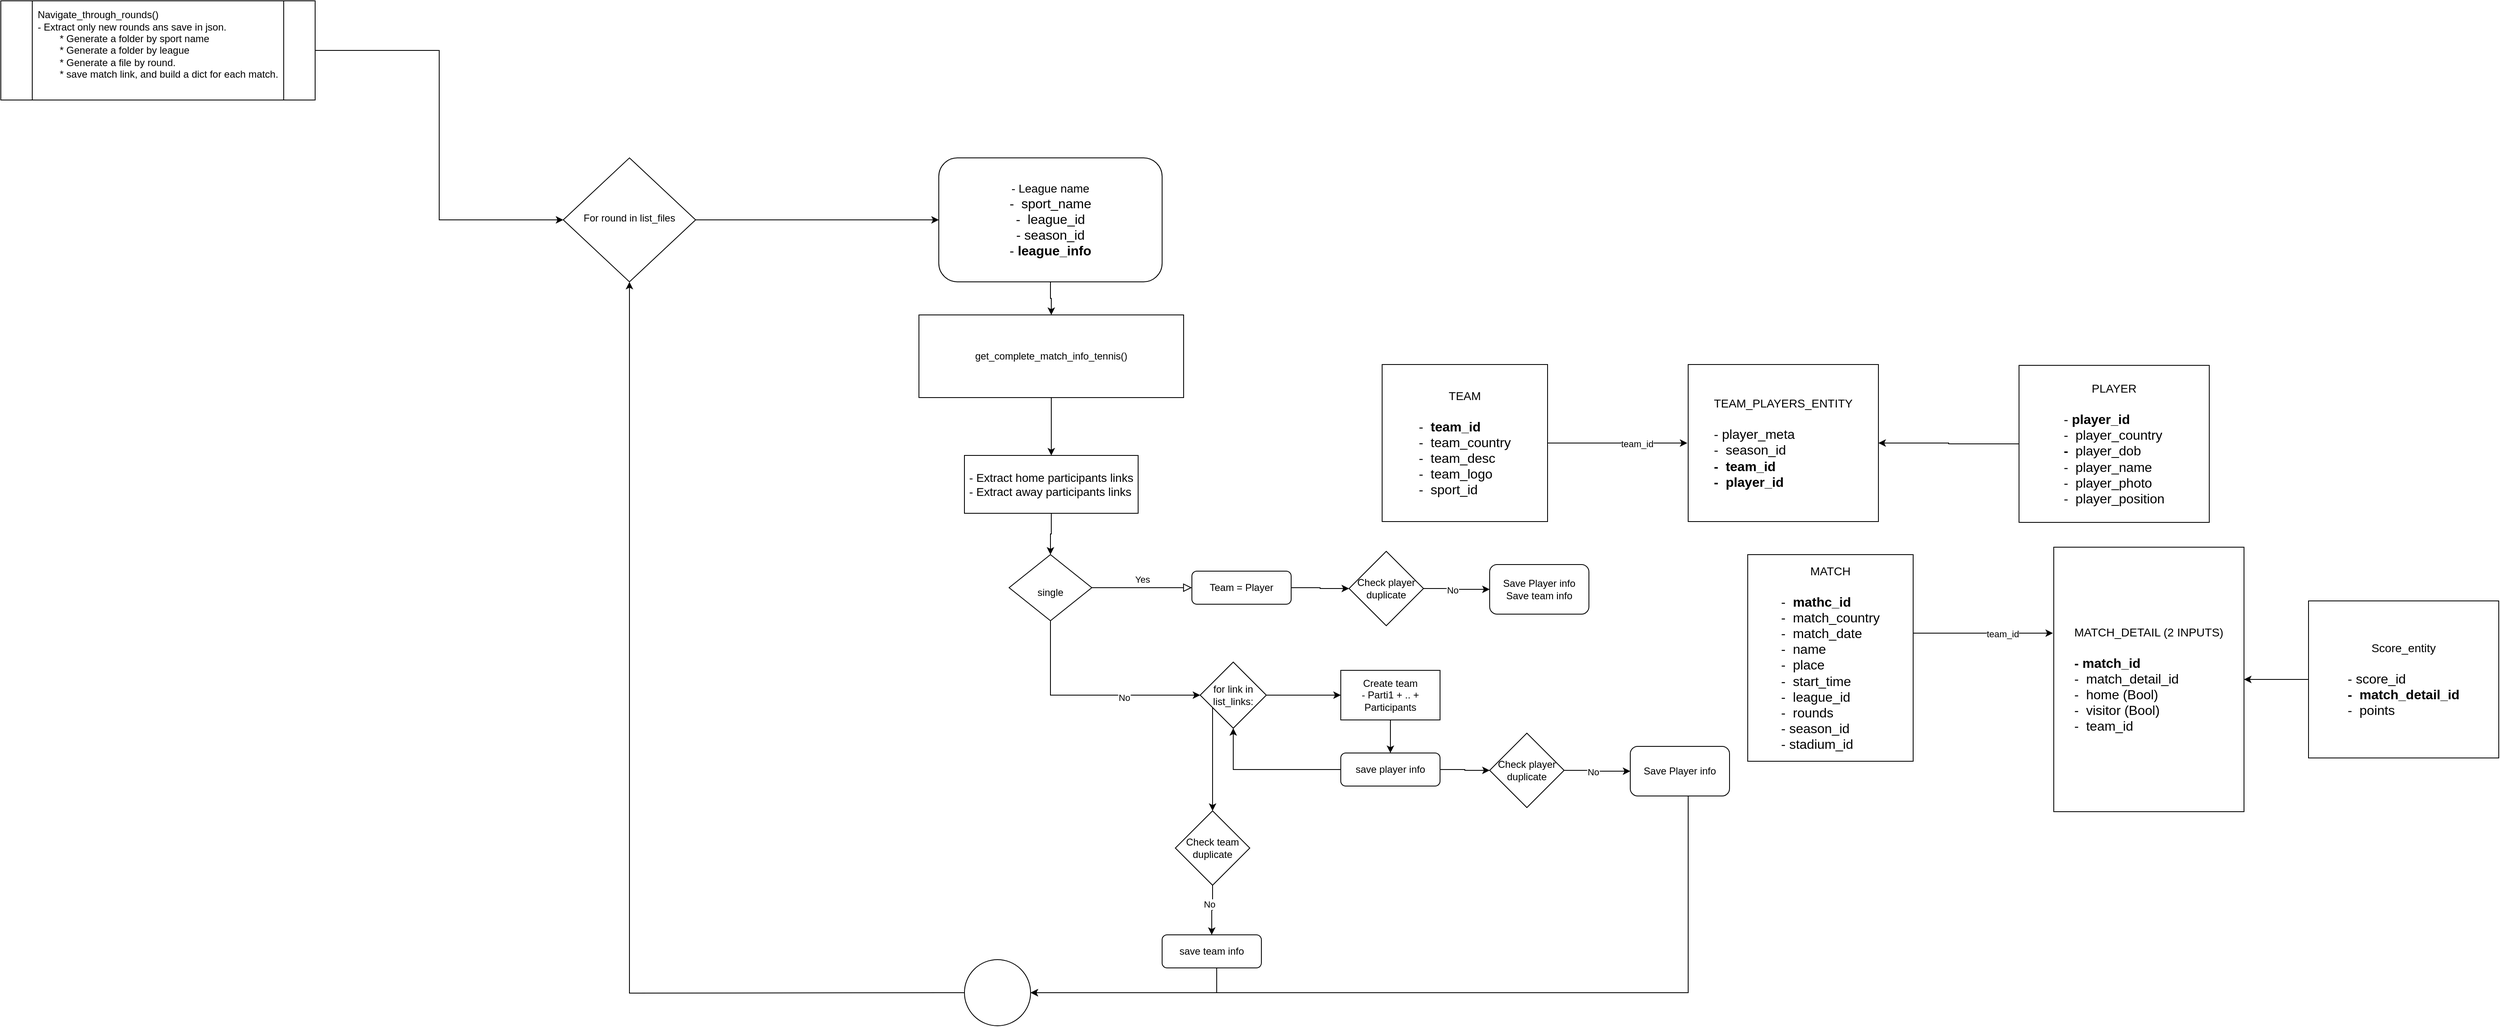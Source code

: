 <mxfile version="23.0.2" type="github">
  <diagram id="C5RBs43oDa-KdzZeNtuy" name="Page-1">
    <mxGraphModel dx="1600" dy="544" grid="1" gridSize="10" guides="1" tooltips="1" connect="1" arrows="1" fold="1" page="1" pageScale="1" pageWidth="6000" pageHeight="6000" math="0" shadow="0">
      <root>
        <mxCell id="WIyWlLk6GJQsqaUBKTNV-0" />
        <mxCell id="WIyWlLk6GJQsqaUBKTNV-1" parent="WIyWlLk6GJQsqaUBKTNV-0" />
        <mxCell id="WIyWlLk6GJQsqaUBKTNV-5" value="Yes" style="edgeStyle=orthogonalEdgeStyle;rounded=0;html=1;jettySize=auto;orthogonalLoop=1;fontSize=11;endArrow=block;endFill=0;endSize=8;strokeWidth=1;shadow=0;labelBackgroundColor=none;" parent="WIyWlLk6GJQsqaUBKTNV-1" source="WIyWlLk6GJQsqaUBKTNV-6" target="WIyWlLk6GJQsqaUBKTNV-7" edge="1">
          <mxGeometry y="10" relative="1" as="geometry">
            <mxPoint as="offset" />
          </mxGeometry>
        </mxCell>
        <mxCell id="bFSY4V7O1fo0n5eEkZ-_-23" style="edgeStyle=orthogonalEdgeStyle;rounded=0;orthogonalLoop=1;jettySize=auto;html=1;entryX=0;entryY=0.5;entryDx=0;entryDy=0;" parent="WIyWlLk6GJQsqaUBKTNV-1" source="WIyWlLk6GJQsqaUBKTNV-6" target="bFSY4V7O1fo0n5eEkZ-_-20" edge="1">
          <mxGeometry relative="1" as="geometry">
            <Array as="points">
              <mxPoint x="1349" y="1100" />
            </Array>
          </mxGeometry>
        </mxCell>
        <mxCell id="bFSY4V7O1fo0n5eEkZ-_-24" value="No" style="edgeLabel;html=1;align=center;verticalAlign=middle;resizable=0;points=[];" parent="bFSY4V7O1fo0n5eEkZ-_-23" vertex="1" connectable="0">
          <mxGeometry x="0.317" y="-3" relative="1" as="geometry">
            <mxPoint as="offset" />
          </mxGeometry>
        </mxCell>
        <mxCell id="WIyWlLk6GJQsqaUBKTNV-6" value="&lt;br&gt;&lt;div&gt;single&lt;/div&gt;" style="rhombus;whiteSpace=wrap;html=1;shadow=0;fontFamily=Helvetica;fontSize=12;align=center;strokeWidth=1;spacing=6;spacingTop=-4;" parent="WIyWlLk6GJQsqaUBKTNV-1" vertex="1">
          <mxGeometry x="1299" y="930" width="100" height="80" as="geometry" />
        </mxCell>
        <mxCell id="bFSY4V7O1fo0n5eEkZ-_-42" value="" style="edgeStyle=orthogonalEdgeStyle;rounded=0;orthogonalLoop=1;jettySize=auto;html=1;" parent="WIyWlLk6GJQsqaUBKTNV-1" source="WIyWlLk6GJQsqaUBKTNV-7" target="bFSY4V7O1fo0n5eEkZ-_-41" edge="1">
          <mxGeometry relative="1" as="geometry" />
        </mxCell>
        <mxCell id="WIyWlLk6GJQsqaUBKTNV-7" value="Team = Player" style="rounded=1;whiteSpace=wrap;html=1;fontSize=12;glass=0;strokeWidth=1;shadow=0;" parent="WIyWlLk6GJQsqaUBKTNV-1" vertex="1">
          <mxGeometry x="1520" y="950" width="120" height="40" as="geometry" />
        </mxCell>
        <mxCell id="bFSY4V7O1fo0n5eEkZ-_-27" style="edgeStyle=orthogonalEdgeStyle;rounded=0;orthogonalLoop=1;jettySize=auto;html=1;entryX=0.5;entryY=1;entryDx=0;entryDy=0;" parent="WIyWlLk6GJQsqaUBKTNV-1" source="WIyWlLk6GJQsqaUBKTNV-12" target="bFSY4V7O1fo0n5eEkZ-_-20" edge="1">
          <mxGeometry relative="1" as="geometry" />
        </mxCell>
        <mxCell id="bFSY4V7O1fo0n5eEkZ-_-34" value="" style="edgeStyle=orthogonalEdgeStyle;rounded=0;orthogonalLoop=1;jettySize=auto;html=1;" parent="WIyWlLk6GJQsqaUBKTNV-1" source="WIyWlLk6GJQsqaUBKTNV-12" target="bFSY4V7O1fo0n5eEkZ-_-31" edge="1">
          <mxGeometry relative="1" as="geometry" />
        </mxCell>
        <mxCell id="WIyWlLk6GJQsqaUBKTNV-12" value="save player info" style="rounded=1;whiteSpace=wrap;html=1;fontSize=12;glass=0;strokeWidth=1;shadow=0;" parent="WIyWlLk6GJQsqaUBKTNV-1" vertex="1">
          <mxGeometry x="1700" y="1170" width="120" height="40" as="geometry" />
        </mxCell>
        <mxCell id="bFSY4V7O1fo0n5eEkZ-_-8" style="edgeStyle=orthogonalEdgeStyle;rounded=0;orthogonalLoop=1;jettySize=auto;html=1;entryX=0;entryY=0.5;entryDx=0;entryDy=0;" parent="WIyWlLk6GJQsqaUBKTNV-1" source="bFSY4V7O1fo0n5eEkZ-_-2" target="bFSY4V7O1fo0n5eEkZ-_-7" edge="1">
          <mxGeometry relative="1" as="geometry" />
        </mxCell>
        <mxCell id="bFSY4V7O1fo0n5eEkZ-_-2" value="&lt;div align=&quot;left&quot;&gt;Navigate_through_rounds()&lt;/div&gt;&lt;div align=&quot;left&quot;&gt;- Extract only new rounds ans save in json.&lt;/div&gt;&lt;div align=&quot;left&quot;&gt;&lt;span style=&quot;white-space: pre;&quot;&gt;&#x9;&lt;/span&gt;* Generate a folder by sport name&lt;br&gt;&lt;/div&gt;&lt;div align=&quot;left&quot;&gt;&lt;span style=&quot;white-space: pre;&quot;&gt;&#x9;&lt;/span&gt;* Generate a folder by league&lt;/div&gt;&lt;div align=&quot;left&quot;&gt;&lt;span style=&quot;white-space: pre;&quot;&gt;&#x9;&lt;/span&gt;* Generate a file by round.&lt;br&gt;&lt;/div&gt;&lt;div align=&quot;left&quot;&gt;&lt;span style=&quot;white-space: pre;&quot;&gt;&#x9;&lt;/span&gt;* save match link, and build a dict for each match.&lt;br&gt;&lt;/div&gt;&lt;div&gt;&lt;br&gt;&lt;/div&gt;" style="shape=process;whiteSpace=wrap;html=1;backgroundOutline=1;" parent="WIyWlLk6GJQsqaUBKTNV-1" vertex="1">
          <mxGeometry x="80" y="260" width="380" height="120" as="geometry" />
        </mxCell>
        <mxCell id="bFSY4V7O1fo0n5eEkZ-_-16" style="edgeStyle=orthogonalEdgeStyle;rounded=0;orthogonalLoop=1;jettySize=auto;html=1;exitX=0.5;exitY=1;exitDx=0;exitDy=0;" parent="WIyWlLk6GJQsqaUBKTNV-1" source="bFSY4V7O1fo0n5eEkZ-_-3" target="bFSY4V7O1fo0n5eEkZ-_-15" edge="1">
          <mxGeometry relative="1" as="geometry" />
        </mxCell>
        <mxCell id="bFSY4V7O1fo0n5eEkZ-_-3" value="get_complete_match_info_tennis()" style="rounded=0;whiteSpace=wrap;html=1;" parent="WIyWlLk6GJQsqaUBKTNV-1" vertex="1">
          <mxGeometry x="1190" y="640" width="320" height="100" as="geometry" />
        </mxCell>
        <mxCell id="bFSY4V7O1fo0n5eEkZ-_-13" style="edgeStyle=orthogonalEdgeStyle;rounded=0;orthogonalLoop=1;jettySize=auto;html=1;" parent="WIyWlLk6GJQsqaUBKTNV-1" source="bFSY4V7O1fo0n5eEkZ-_-7" target="bFSY4V7O1fo0n5eEkZ-_-12" edge="1">
          <mxGeometry relative="1" as="geometry" />
        </mxCell>
        <mxCell id="bFSY4V7O1fo0n5eEkZ-_-7" value="For round in list_files" style="rhombus;whiteSpace=wrap;html=1;shadow=0;fontFamily=Helvetica;fontSize=12;align=center;strokeWidth=1;spacing=6;spacingTop=-4;" parent="WIyWlLk6GJQsqaUBKTNV-1" vertex="1">
          <mxGeometry x="760" y="450" width="160" height="150" as="geometry" />
        </mxCell>
        <mxCell id="bFSY4V7O1fo0n5eEkZ-_-11" style="edgeStyle=orthogonalEdgeStyle;rounded=0;orthogonalLoop=1;jettySize=auto;html=1;exitX=0;exitY=0.5;exitDx=0;exitDy=0;entryX=0.5;entryY=1;entryDx=0;entryDy=0;" parent="WIyWlLk6GJQsqaUBKTNV-1" target="bFSY4V7O1fo0n5eEkZ-_-7" edge="1">
          <mxGeometry relative="1" as="geometry">
            <mxPoint x="1245" y="1460" as="sourcePoint" />
          </mxGeometry>
        </mxCell>
        <mxCell id="bFSY4V7O1fo0n5eEkZ-_-14" value="" style="edgeStyle=orthogonalEdgeStyle;rounded=0;orthogonalLoop=1;jettySize=auto;html=1;" parent="WIyWlLk6GJQsqaUBKTNV-1" source="bFSY4V7O1fo0n5eEkZ-_-12" target="bFSY4V7O1fo0n5eEkZ-_-3" edge="1">
          <mxGeometry relative="1" as="geometry" />
        </mxCell>
        <mxCell id="bFSY4V7O1fo0n5eEkZ-_-12" value="&lt;div&gt;&lt;font style=&quot;font-size: 14px;&quot;&gt;- League name&lt;/font&gt;&lt;/div&gt;&lt;div&gt;&lt;font size=&quot;3&quot;&gt;-&amp;nbsp; sport_name&lt;/font&gt;&lt;/div&gt;&lt;div&gt;&lt;font size=&quot;3&quot;&gt;-&amp;nbsp; league_id&lt;/font&gt;&lt;/div&gt;&lt;div&gt;&lt;font size=&quot;3&quot;&gt;- season_id&lt;/font&gt;&lt;/div&gt;&lt;div&gt;&lt;font size=&quot;3&quot;&gt;- &lt;b&gt;league_info&lt;/b&gt;&lt;br&gt;&lt;/font&gt;&lt;/div&gt;" style="rounded=1;whiteSpace=wrap;html=1;" parent="WIyWlLk6GJQsqaUBKTNV-1" vertex="1">
          <mxGeometry x="1214" y="450" width="270" height="150" as="geometry" />
        </mxCell>
        <mxCell id="bFSY4V7O1fo0n5eEkZ-_-21" style="edgeStyle=orthogonalEdgeStyle;rounded=0;orthogonalLoop=1;jettySize=auto;html=1;entryX=0.5;entryY=0;entryDx=0;entryDy=0;" parent="WIyWlLk6GJQsqaUBKTNV-1" source="bFSY4V7O1fo0n5eEkZ-_-15" target="WIyWlLk6GJQsqaUBKTNV-6" edge="1">
          <mxGeometry relative="1" as="geometry" />
        </mxCell>
        <mxCell id="bFSY4V7O1fo0n5eEkZ-_-15" value="&lt;div align=&quot;left&quot;&gt;&lt;font style=&quot;font-size: 14px;&quot;&gt;-&lt;/font&gt;&lt;font style=&quot;font-size: 14px;&quot;&gt; Extract home participants links&lt;br&gt;&lt;/font&gt;&lt;/div&gt;&lt;div align=&quot;left&quot;&gt;&lt;font style=&quot;font-size: 14px;&quot;&gt;- Extract away participants&lt;font&gt; links&lt;br&gt;&lt;/font&gt;&lt;/font&gt;&lt;/div&gt;" style="rounded=0;whiteSpace=wrap;html=1;" parent="WIyWlLk6GJQsqaUBKTNV-1" vertex="1">
          <mxGeometry x="1245" y="810" width="210" height="70" as="geometry" />
        </mxCell>
        <mxCell id="bFSY4V7O1fo0n5eEkZ-_-26" value="" style="edgeStyle=orthogonalEdgeStyle;rounded=0;orthogonalLoop=1;jettySize=auto;html=1;" parent="WIyWlLk6GJQsqaUBKTNV-1" source="bFSY4V7O1fo0n5eEkZ-_-18" target="WIyWlLk6GJQsqaUBKTNV-12" edge="1">
          <mxGeometry relative="1" as="geometry" />
        </mxCell>
        <mxCell id="bFSY4V7O1fo0n5eEkZ-_-18" value="&lt;div&gt;Create team&lt;/div&gt;&lt;div&gt;- Parti1 + .. + Participants &lt;br&gt;&lt;/div&gt;" style="rounded=0;whiteSpace=wrap;html=1;" parent="WIyWlLk6GJQsqaUBKTNV-1" vertex="1">
          <mxGeometry x="1700" y="1070" width="120" height="60" as="geometry" />
        </mxCell>
        <mxCell id="bFSY4V7O1fo0n5eEkZ-_-25" value="" style="edgeStyle=orthogonalEdgeStyle;rounded=0;orthogonalLoop=1;jettySize=auto;html=1;" parent="WIyWlLk6GJQsqaUBKTNV-1" source="bFSY4V7O1fo0n5eEkZ-_-20" target="bFSY4V7O1fo0n5eEkZ-_-18" edge="1">
          <mxGeometry relative="1" as="geometry" />
        </mxCell>
        <mxCell id="bFSY4V7O1fo0n5eEkZ-_-44" style="edgeStyle=orthogonalEdgeStyle;rounded=0;orthogonalLoop=1;jettySize=auto;html=1;entryX=0.5;entryY=0;entryDx=0;entryDy=0;" parent="WIyWlLk6GJQsqaUBKTNV-1" source="bFSY4V7O1fo0n5eEkZ-_-20" target="bFSY4V7O1fo0n5eEkZ-_-43" edge="1">
          <mxGeometry relative="1" as="geometry">
            <Array as="points">
              <mxPoint x="1545" y="1150" />
              <mxPoint x="1545" y="1150" />
            </Array>
          </mxGeometry>
        </mxCell>
        <mxCell id="bFSY4V7O1fo0n5eEkZ-_-20" value="for link in list_links:" style="rhombus;whiteSpace=wrap;html=1;" parent="WIyWlLk6GJQsqaUBKTNV-1" vertex="1">
          <mxGeometry x="1530" y="1060" width="80" height="80" as="geometry" />
        </mxCell>
        <mxCell id="bFSY4V7O1fo0n5eEkZ-_-48" style="edgeStyle=orthogonalEdgeStyle;rounded=0;orthogonalLoop=1;jettySize=auto;html=1;entryX=1;entryY=0.5;entryDx=0;entryDy=0;" parent="WIyWlLk6GJQsqaUBKTNV-1" source="bFSY4V7O1fo0n5eEkZ-_-28" target="bFSY4V7O1fo0n5eEkZ-_-47" edge="1">
          <mxGeometry relative="1" as="geometry">
            <Array as="points">
              <mxPoint x="1550" y="1460" />
            </Array>
          </mxGeometry>
        </mxCell>
        <mxCell id="bFSY4V7O1fo0n5eEkZ-_-28" value="save team info" style="rounded=1;whiteSpace=wrap;html=1;fontSize=12;glass=0;strokeWidth=1;shadow=0;" parent="WIyWlLk6GJQsqaUBKTNV-1" vertex="1">
          <mxGeometry x="1484" y="1390" width="120" height="40" as="geometry" />
        </mxCell>
        <mxCell id="bFSY4V7O1fo0n5eEkZ-_-49" style="edgeStyle=orthogonalEdgeStyle;rounded=0;orthogonalLoop=1;jettySize=auto;html=1;entryX=1;entryY=0.5;entryDx=0;entryDy=0;" parent="WIyWlLk6GJQsqaUBKTNV-1" source="bFSY4V7O1fo0n5eEkZ-_-30" target="bFSY4V7O1fo0n5eEkZ-_-47" edge="1">
          <mxGeometry relative="1" as="geometry">
            <Array as="points">
              <mxPoint x="2120" y="1460" />
            </Array>
          </mxGeometry>
        </mxCell>
        <mxCell id="bFSY4V7O1fo0n5eEkZ-_-30" value="Save Player info" style="rounded=1;whiteSpace=wrap;html=1;" parent="WIyWlLk6GJQsqaUBKTNV-1" vertex="1">
          <mxGeometry x="2050" y="1162" width="120" height="60" as="geometry" />
        </mxCell>
        <mxCell id="bFSY4V7O1fo0n5eEkZ-_-36" value="" style="edgeStyle=orthogonalEdgeStyle;rounded=0;orthogonalLoop=1;jettySize=auto;html=1;" parent="WIyWlLk6GJQsqaUBKTNV-1" source="bFSY4V7O1fo0n5eEkZ-_-31" target="bFSY4V7O1fo0n5eEkZ-_-30" edge="1">
          <mxGeometry relative="1" as="geometry" />
        </mxCell>
        <mxCell id="bFSY4V7O1fo0n5eEkZ-_-37" value="No" style="edgeLabel;html=1;align=center;verticalAlign=middle;resizable=0;points=[];" parent="bFSY4V7O1fo0n5eEkZ-_-36" vertex="1" connectable="0">
          <mxGeometry x="-0.136" y="-2" relative="1" as="geometry">
            <mxPoint as="offset" />
          </mxGeometry>
        </mxCell>
        <mxCell id="bFSY4V7O1fo0n5eEkZ-_-31" value="Check player duplicate" style="rhombus;whiteSpace=wrap;html=1;" parent="WIyWlLk6GJQsqaUBKTNV-1" vertex="1">
          <mxGeometry x="1880" y="1146" width="90" height="90" as="geometry" />
        </mxCell>
        <mxCell id="bFSY4V7O1fo0n5eEkZ-_-38" value="&lt;div&gt;Save Player info&lt;/div&gt;&lt;div&gt;Save team info&lt;br&gt;&lt;/div&gt;" style="rounded=1;whiteSpace=wrap;html=1;" parent="WIyWlLk6GJQsqaUBKTNV-1" vertex="1">
          <mxGeometry x="1880" y="942" width="120" height="60" as="geometry" />
        </mxCell>
        <mxCell id="bFSY4V7O1fo0n5eEkZ-_-39" value="" style="edgeStyle=orthogonalEdgeStyle;rounded=0;orthogonalLoop=1;jettySize=auto;html=1;" parent="WIyWlLk6GJQsqaUBKTNV-1" source="bFSY4V7O1fo0n5eEkZ-_-41" target="bFSY4V7O1fo0n5eEkZ-_-38" edge="1">
          <mxGeometry relative="1" as="geometry" />
        </mxCell>
        <mxCell id="bFSY4V7O1fo0n5eEkZ-_-40" value="No" style="edgeLabel;html=1;align=center;verticalAlign=middle;resizable=0;points=[];" parent="bFSY4V7O1fo0n5eEkZ-_-39" vertex="1" connectable="0">
          <mxGeometry x="-0.136" y="-2" relative="1" as="geometry">
            <mxPoint as="offset" />
          </mxGeometry>
        </mxCell>
        <mxCell id="bFSY4V7O1fo0n5eEkZ-_-41" value="Check player duplicate" style="rhombus;whiteSpace=wrap;html=1;" parent="WIyWlLk6GJQsqaUBKTNV-1" vertex="1">
          <mxGeometry x="1710" y="926" width="90" height="90" as="geometry" />
        </mxCell>
        <mxCell id="bFSY4V7O1fo0n5eEkZ-_-45" style="edgeStyle=orthogonalEdgeStyle;rounded=0;orthogonalLoop=1;jettySize=auto;html=1;" parent="WIyWlLk6GJQsqaUBKTNV-1" source="bFSY4V7O1fo0n5eEkZ-_-43" target="bFSY4V7O1fo0n5eEkZ-_-28" edge="1">
          <mxGeometry relative="1" as="geometry" />
        </mxCell>
        <mxCell id="bFSY4V7O1fo0n5eEkZ-_-46" value="&lt;div&gt;No&lt;/div&gt;" style="edgeLabel;html=1;align=center;verticalAlign=middle;resizable=0;points=[];" parent="bFSY4V7O1fo0n5eEkZ-_-45" vertex="1" connectable="0">
          <mxGeometry x="-0.254" y="-4" relative="1" as="geometry">
            <mxPoint as="offset" />
          </mxGeometry>
        </mxCell>
        <mxCell id="bFSY4V7O1fo0n5eEkZ-_-43" value="Check team duplicate" style="rhombus;whiteSpace=wrap;html=1;" parent="WIyWlLk6GJQsqaUBKTNV-1" vertex="1">
          <mxGeometry x="1500" y="1240" width="90" height="90" as="geometry" />
        </mxCell>
        <mxCell id="bFSY4V7O1fo0n5eEkZ-_-47" value="" style="ellipse;whiteSpace=wrap;html=1;aspect=fixed;" parent="WIyWlLk6GJQsqaUBKTNV-1" vertex="1">
          <mxGeometry x="1245" y="1420" width="80" height="80" as="geometry" />
        </mxCell>
        <mxCell id="bFSY4V7O1fo0n5eEkZ-_-52" style="edgeStyle=orthogonalEdgeStyle;rounded=0;orthogonalLoop=1;jettySize=auto;html=1;" parent="WIyWlLk6GJQsqaUBKTNV-1" edge="1">
          <mxGeometry relative="1" as="geometry">
            <mxPoint x="1949" y="795" as="sourcePoint" />
            <mxPoint x="2119" y="795" as="targetPoint" />
          </mxGeometry>
        </mxCell>
        <mxCell id="bFSY4V7O1fo0n5eEkZ-_-55" value="&lt;div&gt;team_id&lt;/div&gt;" style="edgeLabel;html=1;align=center;verticalAlign=middle;resizable=0;points=[];" parent="bFSY4V7O1fo0n5eEkZ-_-52" vertex="1" connectable="0">
          <mxGeometry x="0.282" y="-1" relative="1" as="geometry">
            <mxPoint as="offset" />
          </mxGeometry>
        </mxCell>
        <mxCell id="bFSY4V7O1fo0n5eEkZ-_-50" value="&lt;div&gt;&lt;font style=&quot;font-size: 14px;&quot;&gt;TEAM&lt;br&gt;&lt;/font&gt;&lt;/div&gt;&lt;div&gt;&lt;font size=&quot;3&quot;&gt;&lt;br&gt;&lt;/font&gt;&lt;/div&gt;&lt;div align=&quot;left&quot;&gt;&lt;font size=&quot;3&quot;&gt;-&amp;nbsp; &lt;b&gt;team_id&lt;/b&gt;&lt;/font&gt;&lt;/div&gt;&lt;div align=&quot;left&quot;&gt;&lt;font size=&quot;3&quot;&gt;-&amp;nbsp; team_country&lt;br&gt;&lt;/font&gt;&lt;/div&gt;&lt;div align=&quot;left&quot;&gt;&lt;font size=&quot;3&quot;&gt;-&amp;nbsp; team_desc&lt;/font&gt;&lt;/div&gt;&lt;div align=&quot;left&quot;&gt;&lt;font size=&quot;3&quot;&gt;-&amp;nbsp; team_logo&lt;/font&gt;&lt;/div&gt;&lt;div align=&quot;left&quot;&gt;&lt;font size=&quot;3&quot;&gt;-&amp;nbsp; sport_id&lt;br&gt;&lt;/font&gt;&lt;/div&gt;" style="rounded=0;whiteSpace=wrap;html=1;" parent="WIyWlLk6GJQsqaUBKTNV-1" vertex="1">
          <mxGeometry x="1750" y="700" width="200" height="190" as="geometry" />
        </mxCell>
        <mxCell id="bFSY4V7O1fo0n5eEkZ-_-51" value="&lt;div&gt;&lt;font style=&quot;font-size: 14px;&quot;&gt;TEAM_PLAYERS_ENTITY&lt;br&gt;&lt;/font&gt;&lt;/div&gt;&lt;div&gt;&lt;font size=&quot;3&quot;&gt;&lt;br&gt;&lt;/font&gt;&lt;/div&gt;&lt;div align=&quot;left&quot;&gt;&lt;font size=&quot;3&quot;&gt;- player_meta&lt;/font&gt;&lt;/div&gt;&lt;div align=&quot;left&quot;&gt;&lt;font size=&quot;3&quot;&gt;-&amp;nbsp; season_id&lt;br&gt;&lt;/font&gt;&lt;/div&gt;&lt;div align=&quot;left&quot;&gt;&lt;b&gt;&lt;font size=&quot;3&quot;&gt;-&amp;nbsp; team_id&lt;br&gt;&lt;/font&gt;&lt;/b&gt;&lt;/div&gt;&lt;div align=&quot;left&quot;&gt;&lt;font size=&quot;3&quot;&gt;&lt;b&gt;-&amp;nbsp; player_id&lt;br&gt;&lt;/b&gt;&lt;/font&gt;&lt;/div&gt;" style="rounded=0;whiteSpace=wrap;html=1;" parent="WIyWlLk6GJQsqaUBKTNV-1" vertex="1">
          <mxGeometry x="2120" y="700" width="230" height="190" as="geometry" />
        </mxCell>
        <mxCell id="bFSY4V7O1fo0n5eEkZ-_-57" style="edgeStyle=orthogonalEdgeStyle;rounded=0;orthogonalLoop=1;jettySize=auto;html=1;entryX=1;entryY=0.5;entryDx=0;entryDy=0;" parent="WIyWlLk6GJQsqaUBKTNV-1" source="bFSY4V7O1fo0n5eEkZ-_-56" target="bFSY4V7O1fo0n5eEkZ-_-51" edge="1">
          <mxGeometry relative="1" as="geometry" />
        </mxCell>
        <mxCell id="bFSY4V7O1fo0n5eEkZ-_-56" value="&lt;div&gt;&lt;font style=&quot;font-size: 14px;&quot;&gt;PLAYER&lt;br&gt;&lt;/font&gt;&lt;/div&gt;&lt;div&gt;&lt;font size=&quot;3&quot;&gt;&lt;br&gt;&lt;/font&gt;&lt;/div&gt;&lt;div align=&quot;left&quot;&gt;&lt;font size=&quot;3&quot;&gt;- &lt;b&gt;player_id&lt;br&gt;&lt;/b&gt;&lt;/font&gt;&lt;/div&gt;&lt;div align=&quot;left&quot;&gt;&lt;font size=&quot;3&quot;&gt;-&amp;nbsp; player_country&lt;br&gt;&lt;/font&gt;&lt;/div&gt;&lt;div align=&quot;left&quot;&gt;&lt;b&gt;&lt;font size=&quot;3&quot;&gt;-&amp;nbsp; &lt;/font&gt;&lt;/b&gt;&lt;font size=&quot;3&quot;&gt;player_dob&lt;/font&gt;&lt;b&gt;&lt;font size=&quot;3&quot;&gt;&lt;br&gt;&lt;/font&gt;&lt;/b&gt;&lt;/div&gt;&lt;div align=&quot;left&quot;&gt;&lt;font size=&quot;3&quot;&gt;-&amp;nbsp; player_name&lt;/font&gt;&lt;/div&gt;&lt;div align=&quot;left&quot;&gt;&lt;font size=&quot;3&quot;&gt;-&amp;nbsp; player_photo&lt;/font&gt;&lt;/div&gt;&lt;div align=&quot;left&quot;&gt;&lt;font size=&quot;3&quot;&gt;-&amp;nbsp; player_position&lt;br&gt;&lt;/font&gt;&lt;/div&gt;" style="rounded=0;whiteSpace=wrap;html=1;" parent="WIyWlLk6GJQsqaUBKTNV-1" vertex="1">
          <mxGeometry x="2520" y="701" width="230" height="190" as="geometry" />
        </mxCell>
        <mxCell id="maIhg3ylxNfmWybhCXxw-0" style="edgeStyle=orthogonalEdgeStyle;rounded=0;orthogonalLoop=1;jettySize=auto;html=1;" edge="1" parent="WIyWlLk6GJQsqaUBKTNV-1">
          <mxGeometry relative="1" as="geometry">
            <mxPoint x="2391" y="1025" as="sourcePoint" />
            <mxPoint x="2561" y="1025" as="targetPoint" />
          </mxGeometry>
        </mxCell>
        <mxCell id="maIhg3ylxNfmWybhCXxw-1" value="&lt;div&gt;team_id&lt;/div&gt;" style="edgeLabel;html=1;align=center;verticalAlign=middle;resizable=0;points=[];" vertex="1" connectable="0" parent="maIhg3ylxNfmWybhCXxw-0">
          <mxGeometry x="0.282" y="-1" relative="1" as="geometry">
            <mxPoint as="offset" />
          </mxGeometry>
        </mxCell>
        <mxCell id="maIhg3ylxNfmWybhCXxw-2" value="&lt;div&gt;&lt;font style=&quot;font-size: 14px;&quot;&gt;MATCH&lt;br&gt;&lt;/font&gt;&lt;/div&gt;&lt;div&gt;&lt;font size=&quot;3&quot;&gt;&lt;br&gt;&lt;/font&gt;&lt;/div&gt;&lt;div align=&quot;left&quot;&gt;&lt;font size=&quot;3&quot;&gt;-&amp;nbsp; &lt;b&gt;mathc_id&lt;br&gt;&lt;/b&gt;&lt;/font&gt;&lt;/div&gt;&lt;div align=&quot;left&quot;&gt;&lt;font size=&quot;3&quot;&gt;-&amp;nbsp; match_country&lt;br&gt;&lt;/font&gt;&lt;/div&gt;&lt;div align=&quot;left&quot;&gt;&lt;font size=&quot;3&quot;&gt;-&amp;nbsp; match_date&lt;br&gt;&lt;/font&gt;&lt;/div&gt;&lt;div align=&quot;left&quot;&gt;&lt;font size=&quot;3&quot;&gt;-&amp;nbsp; name&lt;br&gt;&lt;/font&gt;&lt;/div&gt;&lt;div align=&quot;left&quot;&gt;&lt;font size=&quot;3&quot;&gt;-&amp;nbsp; place&lt;/font&gt;&lt;/div&gt;&lt;div align=&quot;left&quot;&gt;&lt;font size=&quot;3&quot;&gt;-&amp;nbsp; start_time&lt;br&gt;&lt;/font&gt;&lt;/div&gt;&lt;div align=&quot;left&quot;&gt;&lt;font size=&quot;3&quot;&gt;-&amp;nbsp; league_id&lt;br&gt;&lt;/font&gt;&lt;/div&gt;&lt;div align=&quot;left&quot;&gt;&lt;font size=&quot;3&quot;&gt;-&amp;nbsp; rounds&lt;br&gt;&lt;/font&gt;&lt;/div&gt;&lt;div align=&quot;left&quot;&gt;&lt;font size=&quot;3&quot;&gt;- season_id&lt;/font&gt;&lt;/div&gt;&lt;div align=&quot;left&quot;&gt;&lt;font size=&quot;3&quot;&gt;- stadium_id&lt;br&gt;&lt;/font&gt;&lt;/div&gt;" style="rounded=0;whiteSpace=wrap;html=1;" vertex="1" parent="WIyWlLk6GJQsqaUBKTNV-1">
          <mxGeometry x="2192" y="930" width="200" height="250" as="geometry" />
        </mxCell>
        <mxCell id="maIhg3ylxNfmWybhCXxw-3" value="&lt;div&gt;&lt;font style=&quot;font-size: 14px;&quot;&gt;MATCH_DETAIL (2 INPUTS)&lt;br&gt;&lt;/font&gt;&lt;/div&gt;&lt;div&gt;&lt;font size=&quot;3&quot;&gt;&lt;br&gt;&lt;/font&gt;&lt;/div&gt;&lt;div align=&quot;left&quot;&gt;&lt;font size=&quot;3&quot;&gt;&lt;b&gt;- match_id&lt;br&gt;&lt;/b&gt;&lt;/font&gt;&lt;/div&gt;&lt;div align=&quot;left&quot;&gt;&lt;font size=&quot;3&quot;&gt;-&amp;nbsp; match_detail_id&lt;br&gt;&lt;/font&gt;&lt;/div&gt;&lt;div align=&quot;left&quot;&gt;&lt;font size=&quot;3&quot;&gt;-&amp;nbsp; home (Bool)&lt;br&gt;&lt;/font&gt;&lt;/div&gt;&lt;div align=&quot;left&quot;&gt;&lt;font size=&quot;3&quot;&gt;-&amp;nbsp; visitor (Bool)&lt;b&gt;&lt;br&gt;&lt;/b&gt;&lt;/font&gt;&lt;/div&gt;&lt;div align=&quot;left&quot;&gt;&lt;font size=&quot;3&quot;&gt;-&amp;nbsp; team_id&lt;b&gt;&lt;br&gt;&lt;/b&gt;&lt;/font&gt;&lt;/div&gt;" style="rounded=0;whiteSpace=wrap;html=1;" vertex="1" parent="WIyWlLk6GJQsqaUBKTNV-1">
          <mxGeometry x="2562" y="921" width="230" height="320" as="geometry" />
        </mxCell>
        <mxCell id="maIhg3ylxNfmWybhCXxw-4" style="edgeStyle=orthogonalEdgeStyle;rounded=0;orthogonalLoop=1;jettySize=auto;html=1;entryX=1;entryY=0.5;entryDx=0;entryDy=0;" edge="1" parent="WIyWlLk6GJQsqaUBKTNV-1" source="maIhg3ylxNfmWybhCXxw-5" target="maIhg3ylxNfmWybhCXxw-3">
          <mxGeometry relative="1" as="geometry" />
        </mxCell>
        <mxCell id="maIhg3ylxNfmWybhCXxw-5" value="&lt;div&gt;&lt;font style=&quot;font-size: 14px;&quot;&gt;Score_entity&lt;br&gt;&lt;/font&gt;&lt;/div&gt;&lt;div&gt;&lt;font size=&quot;3&quot;&gt;&lt;br&gt;&lt;/font&gt;&lt;/div&gt;&lt;div align=&quot;left&quot;&gt;&lt;font size=&quot;3&quot;&gt;- score_id&lt;b&gt;&lt;br&gt;&lt;/b&gt;&lt;/font&gt;&lt;/div&gt;&lt;div align=&quot;left&quot;&gt;&lt;font size=&quot;3&quot;&gt;&lt;b&gt;-&amp;nbsp; match_detail_id&lt;br&gt;&lt;/b&gt;&lt;/font&gt;&lt;/div&gt;&lt;div align=&quot;left&quot;&gt;&lt;font size=&quot;3&quot;&gt;-&amp;nbsp; points&lt;/font&gt;&lt;/div&gt;" style="rounded=0;whiteSpace=wrap;html=1;" vertex="1" parent="WIyWlLk6GJQsqaUBKTNV-1">
          <mxGeometry x="2870" y="986" width="230" height="190" as="geometry" />
        </mxCell>
      </root>
    </mxGraphModel>
  </diagram>
</mxfile>

